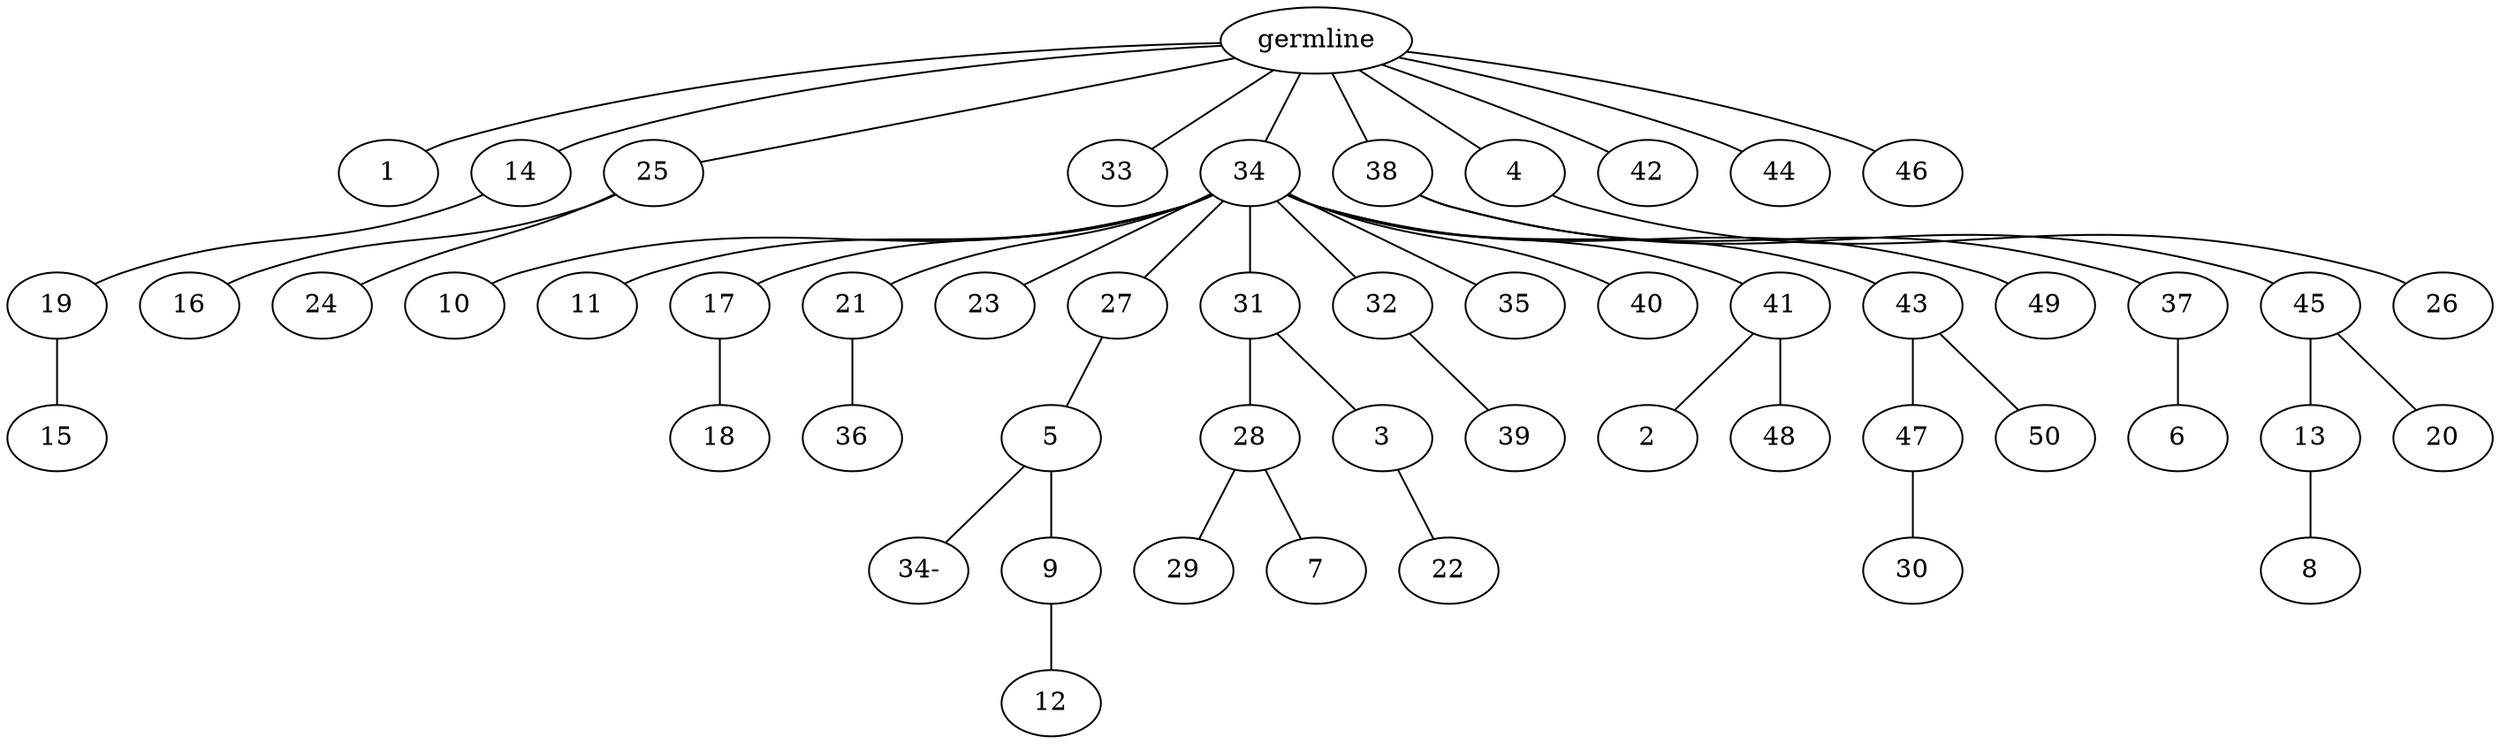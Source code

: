 graph tree {
    "140718253652816" [label="germline"];
    "140718252881664" [label="1"];
    "140718252641440" [label="14"];
    "140718252642064" [label="19"];
    "140718252684672" [label="15"];
    "140718252641824" [label="25"];
    "140718252686256" [label="16"];
    "140718252685776" [label="24"];
    "140718252640384" [label="33"];
    "140718252642256" [label="34"];
    "140718252686064" [label="10"];
    "140718252686304" [label="11"];
    "140718252686112" [label="17"];
    "140718252686880" [label="18"];
    "140718252685872" [label="21"];
    "140718252686352" [label="36"];
    "140718252686496" [label="23"];
    "140718252685728" [label="27"];
    "140718252684432" [label="5"];
    "140718252880560" [label="34-"];
    "140718252684480" [label="9"];
    "140718252686784" [label="12"];
    "140718252686592" [label="31"];
    "140718252686160" [label="28"];
    "140718252684624" [label="29"];
    "140718252685152" [label="7"];
    "140718252686544" [label="3"];
    "140718252685104" [label="22"];
    "140718252686640" [label="32"];
    "140718252686400" [label="39"];
    "140718252685200" [label="35"];
    "140718252684240" [label="40"];
    "140718252683424" [label="41"];
    "140718252684816" [label="2"];
    "140718252686208" [label="48"];
    "140718252685008" [label="43"];
    "140718252683856" [label="47"];
    "140718252686688" [label="30"];
    "140718252683808" [label="50"];
    "140718252683952" [label="49"];
    "140718252641248" [label="38"];
    "140718252685584" [label="37"];
    "140718252683328" [label="6"];
    "140718252683472" [label="45"];
    "140718252684288" [label="13"];
    "140718253709008" [label="8"];
    "140718252684144" [label="20"];
    "140718252701008" [label="4"];
    "140718252684384" [label="26"];
    "140718252700384" [label="42"];
    "140718252699712" [label="44"];
    "140718252702880" [label="46"];
    "140718253652816" -- "140718252881664";
    "140718253652816" -- "140718252641440";
    "140718253652816" -- "140718252641824";
    "140718253652816" -- "140718252640384";
    "140718253652816" -- "140718252642256";
    "140718253652816" -- "140718252641248";
    "140718253652816" -- "140718252701008";
    "140718253652816" -- "140718252700384";
    "140718253652816" -- "140718252699712";
    "140718253652816" -- "140718252702880";
    "140718252641440" -- "140718252642064";
    "140718252642064" -- "140718252684672";
    "140718252641824" -- "140718252686256";
    "140718252641824" -- "140718252685776";
    "140718252642256" -- "140718252686064";
    "140718252642256" -- "140718252686304";
    "140718252642256" -- "140718252686112";
    "140718252642256" -- "140718252685872";
    "140718252642256" -- "140718252686496";
    "140718252642256" -- "140718252685728";
    "140718252642256" -- "140718252686592";
    "140718252642256" -- "140718252686640";
    "140718252642256" -- "140718252685200";
    "140718252642256" -- "140718252684240";
    "140718252642256" -- "140718252683424";
    "140718252642256" -- "140718252685008";
    "140718252642256" -- "140718252683952";
    "140718252686112" -- "140718252686880";
    "140718252685872" -- "140718252686352";
    "140718252685728" -- "140718252684432";
    "140718252684432" -- "140718252880560";
    "140718252684432" -- "140718252684480";
    "140718252684480" -- "140718252686784";
    "140718252686592" -- "140718252686160";
    "140718252686592" -- "140718252686544";
    "140718252686160" -- "140718252684624";
    "140718252686160" -- "140718252685152";
    "140718252686544" -- "140718252685104";
    "140718252686640" -- "140718252686400";
    "140718252683424" -- "140718252684816";
    "140718252683424" -- "140718252686208";
    "140718252685008" -- "140718252683856";
    "140718252685008" -- "140718252683808";
    "140718252683856" -- "140718252686688";
    "140718252641248" -- "140718252685584";
    "140718252641248" -- "140718252683472";
    "140718252685584" -- "140718252683328";
    "140718252683472" -- "140718252684288";
    "140718252683472" -- "140718252684144";
    "140718252684288" -- "140718253709008";
    "140718252701008" -- "140718252684384";
}

